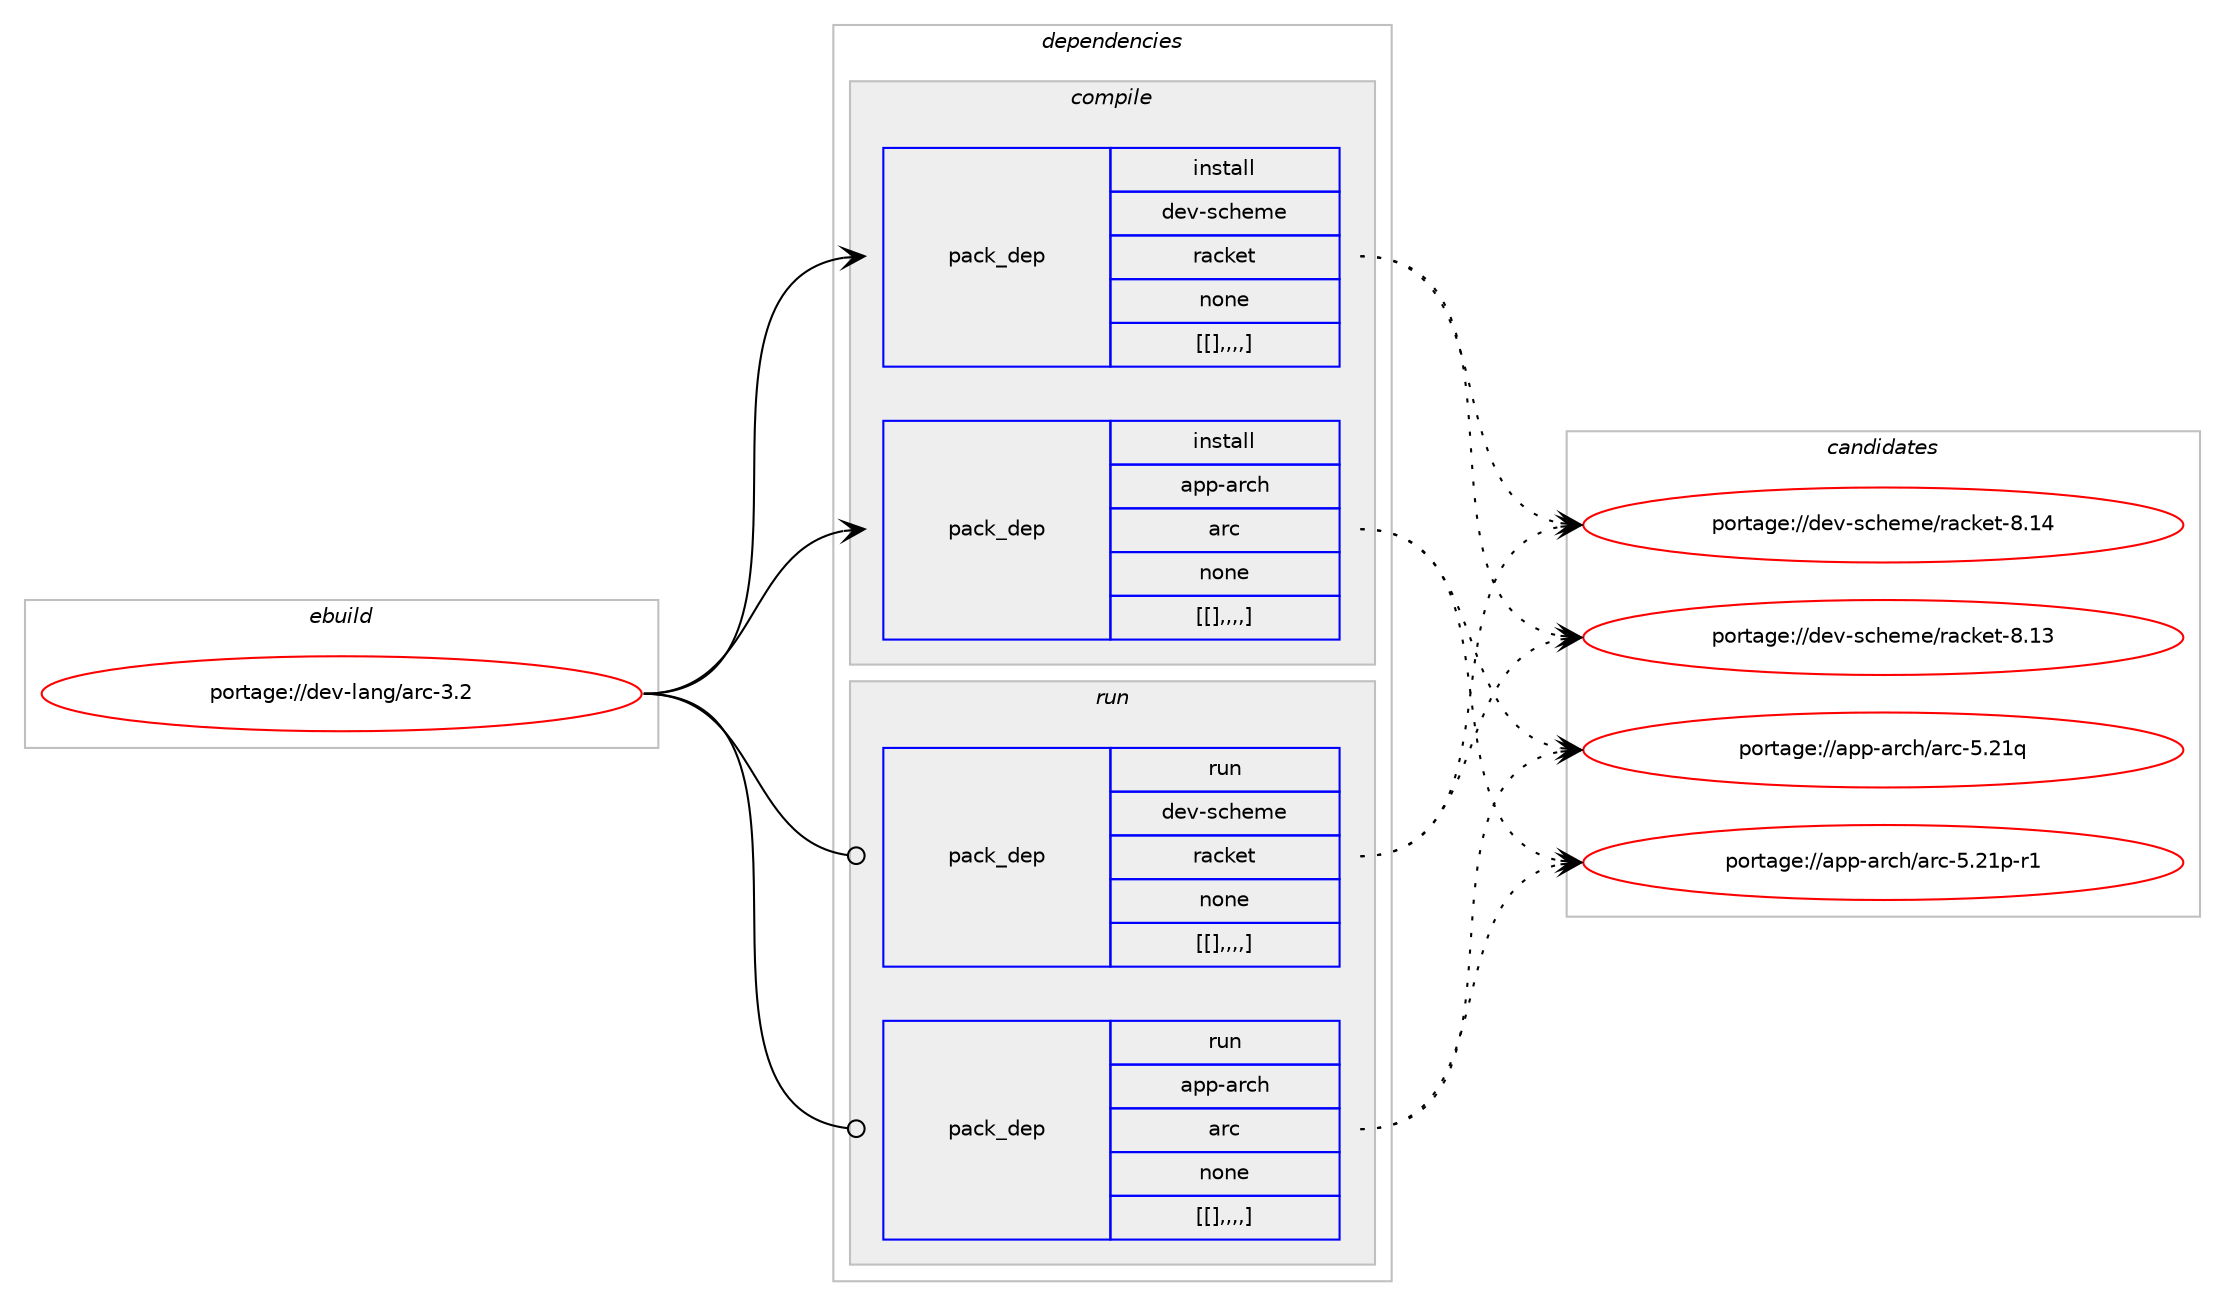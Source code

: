 digraph prolog {

# *************
# Graph options
# *************

newrank=true;
concentrate=true;
compound=true;
graph [rankdir=LR,fontname=Helvetica,fontsize=10,ranksep=1.5];#, ranksep=2.5, nodesep=0.2];
edge  [arrowhead=vee];
node  [fontname=Helvetica,fontsize=10];

# **********
# The ebuild
# **********

subgraph cluster_leftcol {
color=gray;
label=<<i>ebuild</i>>;
id [label="portage://dev-lang/arc-3.2", color=red, width=4, href="../dev-lang/arc-3.2.svg"];
}

# ****************
# The dependencies
# ****************

subgraph cluster_midcol {
color=gray;
label=<<i>dependencies</i>>;
subgraph cluster_compile {
fillcolor="#eeeeee";
style=filled;
label=<<i>compile</i>>;
subgraph pack74633 {
dependency98833 [label=<<TABLE BORDER="0" CELLBORDER="1" CELLSPACING="0" CELLPADDING="4" WIDTH="220"><TR><TD ROWSPAN="6" CELLPADDING="30">pack_dep</TD></TR><TR><TD WIDTH="110">install</TD></TR><TR><TD>dev-scheme</TD></TR><TR><TD>racket</TD></TR><TR><TD>none</TD></TR><TR><TD>[[],,,,]</TD></TR></TABLE>>, shape=none, color=blue];
}
id:e -> dependency98833:w [weight=20,style="solid",arrowhead="vee"];
subgraph pack74634 {
dependency98834 [label=<<TABLE BORDER="0" CELLBORDER="1" CELLSPACING="0" CELLPADDING="4" WIDTH="220"><TR><TD ROWSPAN="6" CELLPADDING="30">pack_dep</TD></TR><TR><TD WIDTH="110">install</TD></TR><TR><TD>app-arch</TD></TR><TR><TD>arc</TD></TR><TR><TD>none</TD></TR><TR><TD>[[],,,,]</TD></TR></TABLE>>, shape=none, color=blue];
}
id:e -> dependency98834:w [weight=20,style="solid",arrowhead="vee"];
}
subgraph cluster_compileandrun {
fillcolor="#eeeeee";
style=filled;
label=<<i>compile and run</i>>;
}
subgraph cluster_run {
fillcolor="#eeeeee";
style=filled;
label=<<i>run</i>>;
subgraph pack74635 {
dependency98835 [label=<<TABLE BORDER="0" CELLBORDER="1" CELLSPACING="0" CELLPADDING="4" WIDTH="220"><TR><TD ROWSPAN="6" CELLPADDING="30">pack_dep</TD></TR><TR><TD WIDTH="110">run</TD></TR><TR><TD>dev-scheme</TD></TR><TR><TD>racket</TD></TR><TR><TD>none</TD></TR><TR><TD>[[],,,,]</TD></TR></TABLE>>, shape=none, color=blue];
}
id:e -> dependency98835:w [weight=20,style="solid",arrowhead="odot"];
subgraph pack74636 {
dependency98836 [label=<<TABLE BORDER="0" CELLBORDER="1" CELLSPACING="0" CELLPADDING="4" WIDTH="220"><TR><TD ROWSPAN="6" CELLPADDING="30">pack_dep</TD></TR><TR><TD WIDTH="110">run</TD></TR><TR><TD>app-arch</TD></TR><TR><TD>arc</TD></TR><TR><TD>none</TD></TR><TR><TD>[[],,,,]</TD></TR></TABLE>>, shape=none, color=blue];
}
id:e -> dependency98836:w [weight=20,style="solid",arrowhead="odot"];
}
}

# **************
# The candidates
# **************

subgraph cluster_choices {
rank=same;
color=gray;
label=<<i>candidates</i>>;

subgraph choice74633 {
color=black;
nodesep=1;
choice10010111845115991041011091014711497991071011164556464952 [label="portage://dev-scheme/racket-8.14", color=red, width=4,href="../dev-scheme/racket-8.14.svg"];
choice10010111845115991041011091014711497991071011164556464951 [label="portage://dev-scheme/racket-8.13", color=red, width=4,href="../dev-scheme/racket-8.13.svg"];
dependency98833:e -> choice10010111845115991041011091014711497991071011164556464952:w [style=dotted,weight="100"];
dependency98833:e -> choice10010111845115991041011091014711497991071011164556464951:w [style=dotted,weight="100"];
}
subgraph choice74634 {
color=black;
nodesep=1;
choice971121124597114991044797114994553465049113 [label="portage://app-arch/arc-5.21q", color=red, width=4,href="../app-arch/arc-5.21q.svg"];
choice9711211245971149910447971149945534650491124511449 [label="portage://app-arch/arc-5.21p-r1", color=red, width=4,href="../app-arch/arc-5.21p-r1.svg"];
dependency98834:e -> choice971121124597114991044797114994553465049113:w [style=dotted,weight="100"];
dependency98834:e -> choice9711211245971149910447971149945534650491124511449:w [style=dotted,weight="100"];
}
subgraph choice74635 {
color=black;
nodesep=1;
choice10010111845115991041011091014711497991071011164556464952 [label="portage://dev-scheme/racket-8.14", color=red, width=4,href="../dev-scheme/racket-8.14.svg"];
choice10010111845115991041011091014711497991071011164556464951 [label="portage://dev-scheme/racket-8.13", color=red, width=4,href="../dev-scheme/racket-8.13.svg"];
dependency98835:e -> choice10010111845115991041011091014711497991071011164556464952:w [style=dotted,weight="100"];
dependency98835:e -> choice10010111845115991041011091014711497991071011164556464951:w [style=dotted,weight="100"];
}
subgraph choice74636 {
color=black;
nodesep=1;
choice971121124597114991044797114994553465049113 [label="portage://app-arch/arc-5.21q", color=red, width=4,href="../app-arch/arc-5.21q.svg"];
choice9711211245971149910447971149945534650491124511449 [label="portage://app-arch/arc-5.21p-r1", color=red, width=4,href="../app-arch/arc-5.21p-r1.svg"];
dependency98836:e -> choice971121124597114991044797114994553465049113:w [style=dotted,weight="100"];
dependency98836:e -> choice9711211245971149910447971149945534650491124511449:w [style=dotted,weight="100"];
}
}

}
